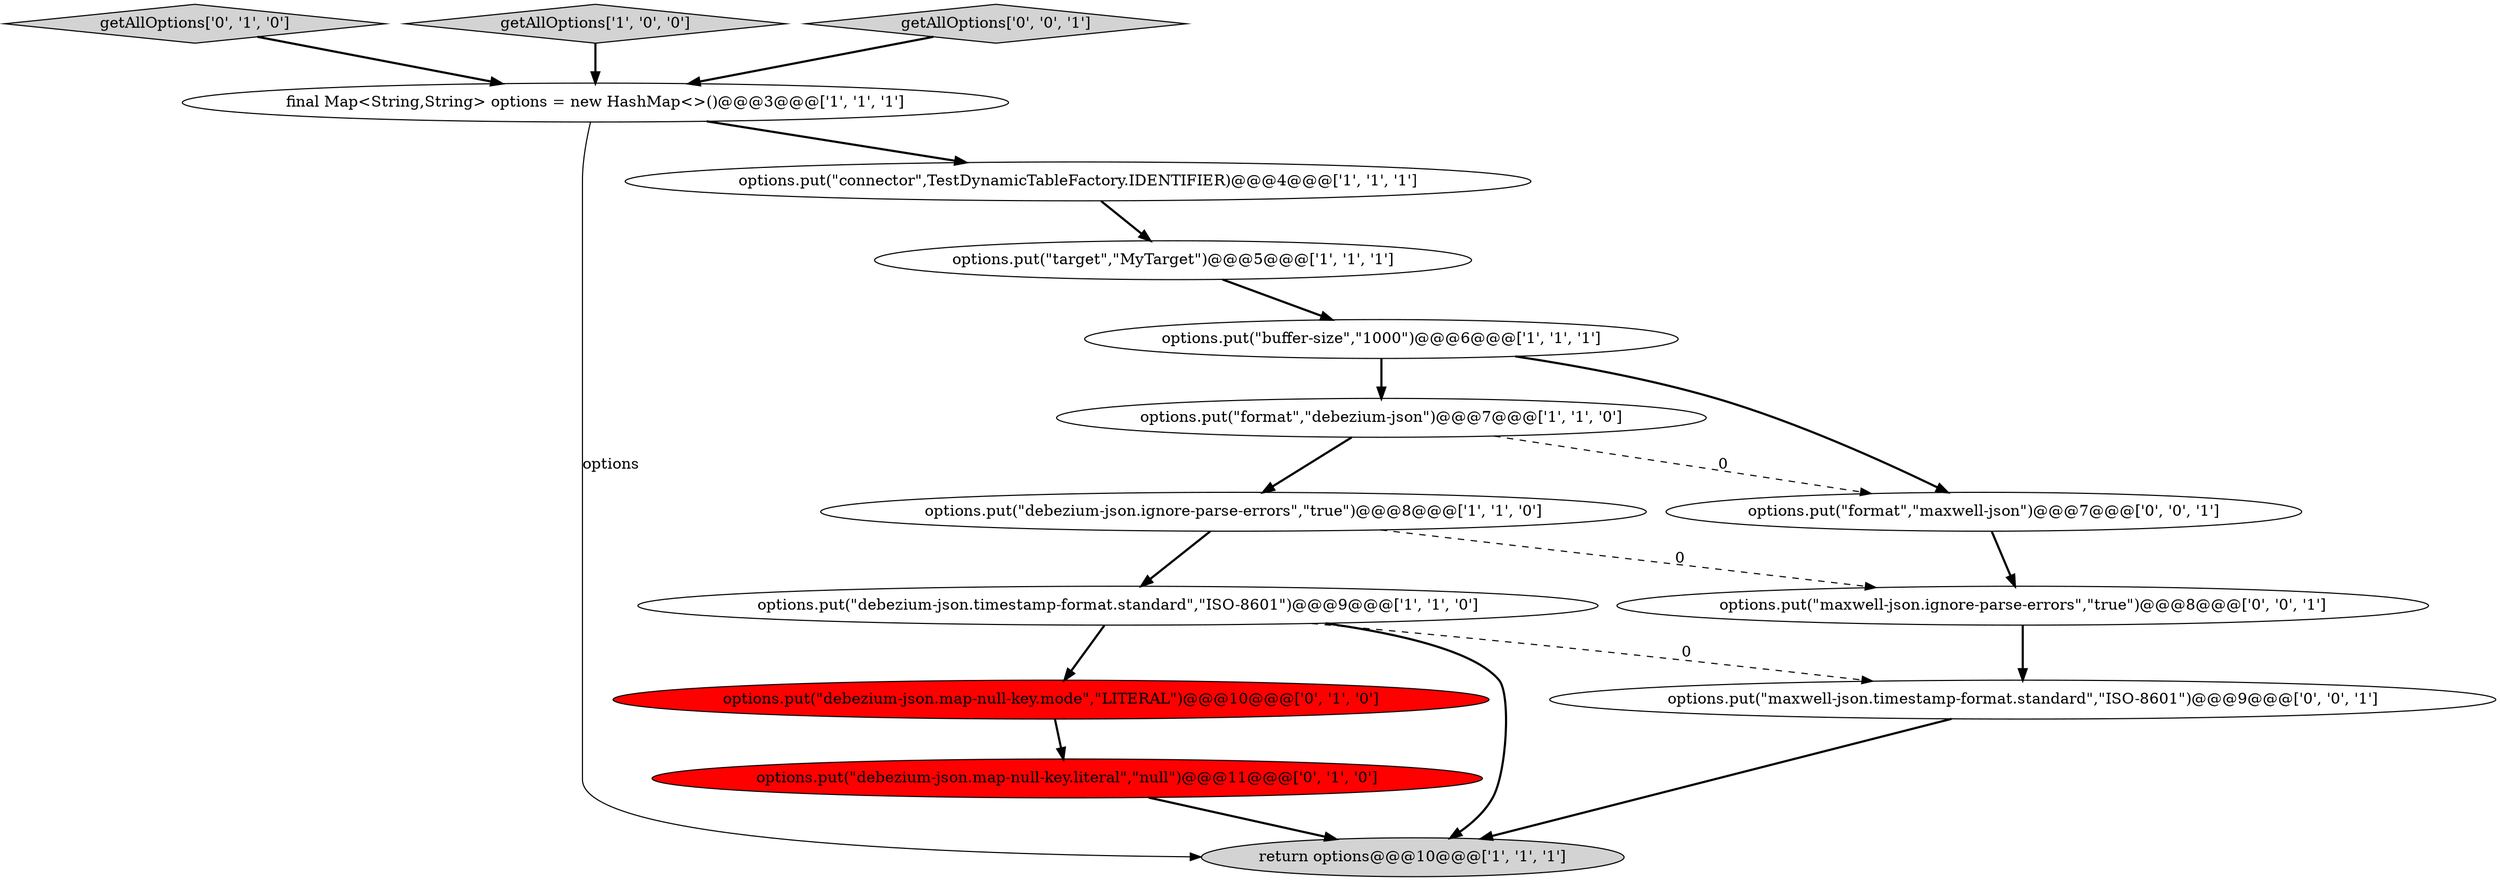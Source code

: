 digraph {
11 [style = filled, label = "getAllOptions['0', '1', '0']", fillcolor = lightgray, shape = diamond image = "AAA0AAABBB2BBB"];
3 [style = filled, label = "final Map<String,String> options = new HashMap<>()@@@3@@@['1', '1', '1']", fillcolor = white, shape = ellipse image = "AAA0AAABBB1BBB"];
6 [style = filled, label = "options.put(\"buffer-size\",\"1000\")@@@6@@@['1', '1', '1']", fillcolor = white, shape = ellipse image = "AAA0AAABBB1BBB"];
0 [style = filled, label = "options.put(\"debezium-json.ignore-parse-errors\",\"true\")@@@8@@@['1', '1', '0']", fillcolor = white, shape = ellipse image = "AAA0AAABBB1BBB"];
10 [style = filled, label = "options.put(\"debezium-json.map-null-key.literal\",\"null\")@@@11@@@['0', '1', '0']", fillcolor = red, shape = ellipse image = "AAA1AAABBB2BBB"];
4 [style = filled, label = "options.put(\"format\",\"debezium-json\")@@@7@@@['1', '1', '0']", fillcolor = white, shape = ellipse image = "AAA0AAABBB1BBB"];
1 [style = filled, label = "return options@@@10@@@['1', '1', '1']", fillcolor = lightgray, shape = ellipse image = "AAA0AAABBB1BBB"];
5 [style = filled, label = "options.put(\"target\",\"MyTarget\")@@@5@@@['1', '1', '1']", fillcolor = white, shape = ellipse image = "AAA0AAABBB1BBB"];
7 [style = filled, label = "options.put(\"debezium-json.timestamp-format.standard\",\"ISO-8601\")@@@9@@@['1', '1', '0']", fillcolor = white, shape = ellipse image = "AAA0AAABBB1BBB"];
13 [style = filled, label = "options.put(\"maxwell-json.ignore-parse-errors\",\"true\")@@@8@@@['0', '0', '1']", fillcolor = white, shape = ellipse image = "AAA0AAABBB3BBB"];
12 [style = filled, label = "options.put(\"format\",\"maxwell-json\")@@@7@@@['0', '0', '1']", fillcolor = white, shape = ellipse image = "AAA0AAABBB3BBB"];
14 [style = filled, label = "options.put(\"maxwell-json.timestamp-format.standard\",\"ISO-8601\")@@@9@@@['0', '0', '1']", fillcolor = white, shape = ellipse image = "AAA0AAABBB3BBB"];
2 [style = filled, label = "getAllOptions['1', '0', '0']", fillcolor = lightgray, shape = diamond image = "AAA0AAABBB1BBB"];
9 [style = filled, label = "options.put(\"debezium-json.map-null-key.mode\",\"LITERAL\")@@@10@@@['0', '1', '0']", fillcolor = red, shape = ellipse image = "AAA1AAABBB2BBB"];
8 [style = filled, label = "options.put(\"connector\",TestDynamicTableFactory.IDENTIFIER)@@@4@@@['1', '1', '1']", fillcolor = white, shape = ellipse image = "AAA0AAABBB1BBB"];
15 [style = filled, label = "getAllOptions['0', '0', '1']", fillcolor = lightgray, shape = diamond image = "AAA0AAABBB3BBB"];
7->1 [style = bold, label=""];
7->14 [style = dashed, label="0"];
2->3 [style = bold, label=""];
9->10 [style = bold, label=""];
15->3 [style = bold, label=""];
14->1 [style = bold, label=""];
4->12 [style = dashed, label="0"];
4->0 [style = bold, label=""];
0->7 [style = bold, label=""];
7->9 [style = bold, label=""];
12->13 [style = bold, label=""];
6->4 [style = bold, label=""];
5->6 [style = bold, label=""];
8->5 [style = bold, label=""];
11->3 [style = bold, label=""];
3->8 [style = bold, label=""];
0->13 [style = dashed, label="0"];
10->1 [style = bold, label=""];
13->14 [style = bold, label=""];
3->1 [style = solid, label="options"];
6->12 [style = bold, label=""];
}
